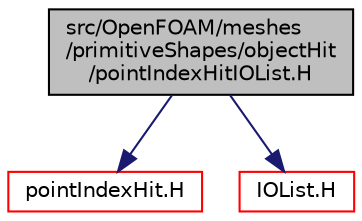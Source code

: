 digraph "src/OpenFOAM/meshes/primitiveShapes/objectHit/pointIndexHitIOList.H"
{
  bgcolor="transparent";
  edge [fontname="Helvetica",fontsize="10",labelfontname="Helvetica",labelfontsize="10"];
  node [fontname="Helvetica",fontsize="10",shape=record];
  Node0 [label="src/OpenFOAM/meshes\l/primitiveShapes/objectHit\l/pointIndexHitIOList.H",height=0.2,width=0.4,color="black", fillcolor="grey75", style="filled", fontcolor="black"];
  Node0 -> Node1 [color="midnightblue",fontsize="10",style="solid",fontname="Helvetica"];
  Node1 [label="pointIndexHit.H",height=0.2,width=0.4,color="red",URL="$a12812.html"];
  Node0 -> Node60 [color="midnightblue",fontsize="10",style="solid",fontname="Helvetica"];
  Node60 [label="IOList.H",height=0.2,width=0.4,color="red",URL="$a09764.html"];
}
